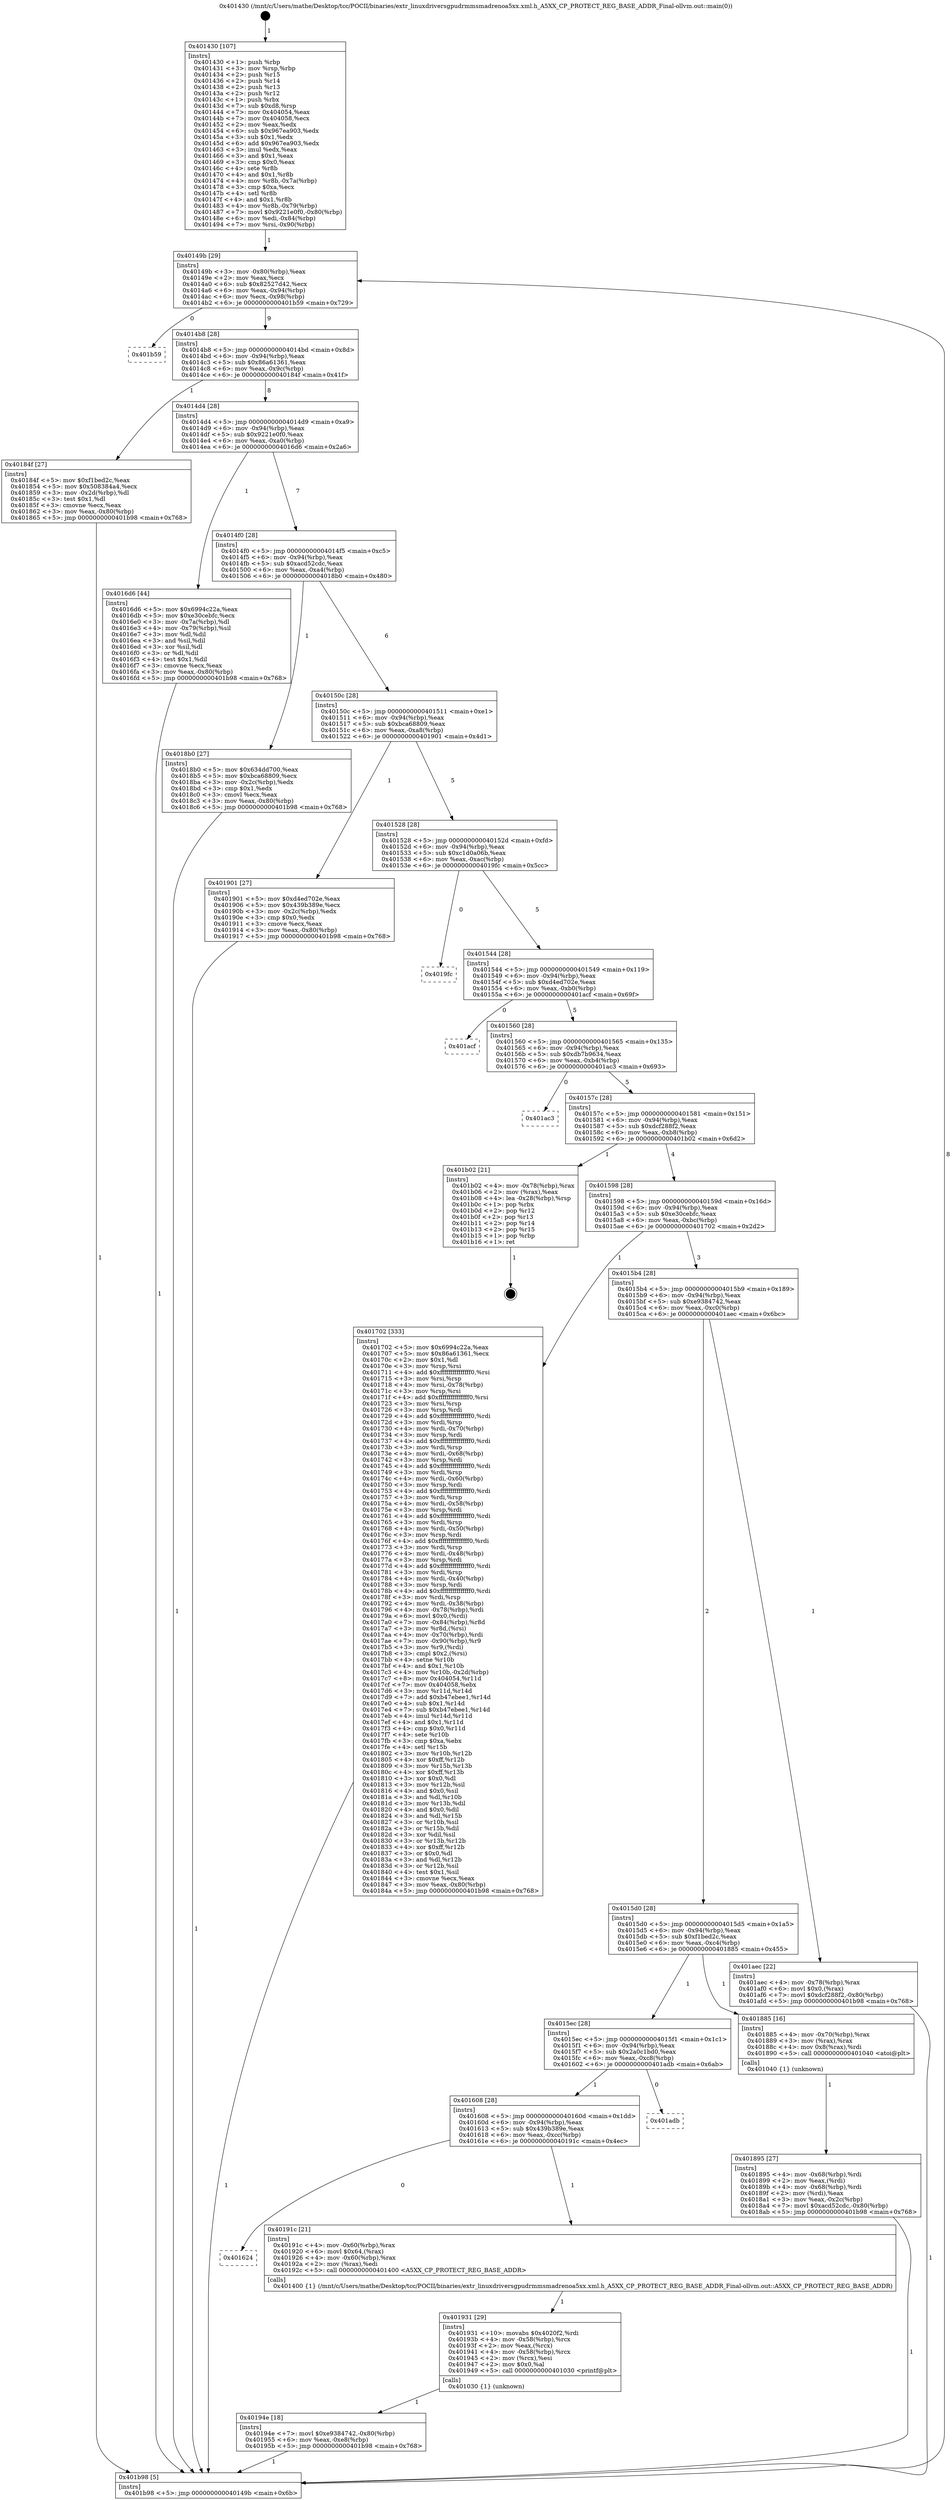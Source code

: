 digraph "0x401430" {
  label = "0x401430 (/mnt/c/Users/mathe/Desktop/tcc/POCII/binaries/extr_linuxdriversgpudrmmsmadrenoa5xx.xml.h_A5XX_CP_PROTECT_REG_BASE_ADDR_Final-ollvm.out::main(0))"
  labelloc = "t"
  node[shape=record]

  Entry [label="",width=0.3,height=0.3,shape=circle,fillcolor=black,style=filled]
  "0x40149b" [label="{
     0x40149b [29]\l
     | [instrs]\l
     &nbsp;&nbsp;0x40149b \<+3\>: mov -0x80(%rbp),%eax\l
     &nbsp;&nbsp;0x40149e \<+2\>: mov %eax,%ecx\l
     &nbsp;&nbsp;0x4014a0 \<+6\>: sub $0x82527d42,%ecx\l
     &nbsp;&nbsp;0x4014a6 \<+6\>: mov %eax,-0x94(%rbp)\l
     &nbsp;&nbsp;0x4014ac \<+6\>: mov %ecx,-0x98(%rbp)\l
     &nbsp;&nbsp;0x4014b2 \<+6\>: je 0000000000401b59 \<main+0x729\>\l
  }"]
  "0x401b59" [label="{
     0x401b59\l
  }", style=dashed]
  "0x4014b8" [label="{
     0x4014b8 [28]\l
     | [instrs]\l
     &nbsp;&nbsp;0x4014b8 \<+5\>: jmp 00000000004014bd \<main+0x8d\>\l
     &nbsp;&nbsp;0x4014bd \<+6\>: mov -0x94(%rbp),%eax\l
     &nbsp;&nbsp;0x4014c3 \<+5\>: sub $0x86a61361,%eax\l
     &nbsp;&nbsp;0x4014c8 \<+6\>: mov %eax,-0x9c(%rbp)\l
     &nbsp;&nbsp;0x4014ce \<+6\>: je 000000000040184f \<main+0x41f\>\l
  }"]
  Exit [label="",width=0.3,height=0.3,shape=circle,fillcolor=black,style=filled,peripheries=2]
  "0x40184f" [label="{
     0x40184f [27]\l
     | [instrs]\l
     &nbsp;&nbsp;0x40184f \<+5\>: mov $0xf1bed2c,%eax\l
     &nbsp;&nbsp;0x401854 \<+5\>: mov $0x508384a4,%ecx\l
     &nbsp;&nbsp;0x401859 \<+3\>: mov -0x2d(%rbp),%dl\l
     &nbsp;&nbsp;0x40185c \<+3\>: test $0x1,%dl\l
     &nbsp;&nbsp;0x40185f \<+3\>: cmovne %ecx,%eax\l
     &nbsp;&nbsp;0x401862 \<+3\>: mov %eax,-0x80(%rbp)\l
     &nbsp;&nbsp;0x401865 \<+5\>: jmp 0000000000401b98 \<main+0x768\>\l
  }"]
  "0x4014d4" [label="{
     0x4014d4 [28]\l
     | [instrs]\l
     &nbsp;&nbsp;0x4014d4 \<+5\>: jmp 00000000004014d9 \<main+0xa9\>\l
     &nbsp;&nbsp;0x4014d9 \<+6\>: mov -0x94(%rbp),%eax\l
     &nbsp;&nbsp;0x4014df \<+5\>: sub $0x9221e0f0,%eax\l
     &nbsp;&nbsp;0x4014e4 \<+6\>: mov %eax,-0xa0(%rbp)\l
     &nbsp;&nbsp;0x4014ea \<+6\>: je 00000000004016d6 \<main+0x2a6\>\l
  }"]
  "0x40194e" [label="{
     0x40194e [18]\l
     | [instrs]\l
     &nbsp;&nbsp;0x40194e \<+7\>: movl $0xe9384742,-0x80(%rbp)\l
     &nbsp;&nbsp;0x401955 \<+6\>: mov %eax,-0xe8(%rbp)\l
     &nbsp;&nbsp;0x40195b \<+5\>: jmp 0000000000401b98 \<main+0x768\>\l
  }"]
  "0x4016d6" [label="{
     0x4016d6 [44]\l
     | [instrs]\l
     &nbsp;&nbsp;0x4016d6 \<+5\>: mov $0x6994c22a,%eax\l
     &nbsp;&nbsp;0x4016db \<+5\>: mov $0xe30cebfc,%ecx\l
     &nbsp;&nbsp;0x4016e0 \<+3\>: mov -0x7a(%rbp),%dl\l
     &nbsp;&nbsp;0x4016e3 \<+4\>: mov -0x79(%rbp),%sil\l
     &nbsp;&nbsp;0x4016e7 \<+3\>: mov %dl,%dil\l
     &nbsp;&nbsp;0x4016ea \<+3\>: and %sil,%dil\l
     &nbsp;&nbsp;0x4016ed \<+3\>: xor %sil,%dl\l
     &nbsp;&nbsp;0x4016f0 \<+3\>: or %dl,%dil\l
     &nbsp;&nbsp;0x4016f3 \<+4\>: test $0x1,%dil\l
     &nbsp;&nbsp;0x4016f7 \<+3\>: cmovne %ecx,%eax\l
     &nbsp;&nbsp;0x4016fa \<+3\>: mov %eax,-0x80(%rbp)\l
     &nbsp;&nbsp;0x4016fd \<+5\>: jmp 0000000000401b98 \<main+0x768\>\l
  }"]
  "0x4014f0" [label="{
     0x4014f0 [28]\l
     | [instrs]\l
     &nbsp;&nbsp;0x4014f0 \<+5\>: jmp 00000000004014f5 \<main+0xc5\>\l
     &nbsp;&nbsp;0x4014f5 \<+6\>: mov -0x94(%rbp),%eax\l
     &nbsp;&nbsp;0x4014fb \<+5\>: sub $0xacd52cdc,%eax\l
     &nbsp;&nbsp;0x401500 \<+6\>: mov %eax,-0xa4(%rbp)\l
     &nbsp;&nbsp;0x401506 \<+6\>: je 00000000004018b0 \<main+0x480\>\l
  }"]
  "0x401b98" [label="{
     0x401b98 [5]\l
     | [instrs]\l
     &nbsp;&nbsp;0x401b98 \<+5\>: jmp 000000000040149b \<main+0x6b\>\l
  }"]
  "0x401430" [label="{
     0x401430 [107]\l
     | [instrs]\l
     &nbsp;&nbsp;0x401430 \<+1\>: push %rbp\l
     &nbsp;&nbsp;0x401431 \<+3\>: mov %rsp,%rbp\l
     &nbsp;&nbsp;0x401434 \<+2\>: push %r15\l
     &nbsp;&nbsp;0x401436 \<+2\>: push %r14\l
     &nbsp;&nbsp;0x401438 \<+2\>: push %r13\l
     &nbsp;&nbsp;0x40143a \<+2\>: push %r12\l
     &nbsp;&nbsp;0x40143c \<+1\>: push %rbx\l
     &nbsp;&nbsp;0x40143d \<+7\>: sub $0xd8,%rsp\l
     &nbsp;&nbsp;0x401444 \<+7\>: mov 0x404054,%eax\l
     &nbsp;&nbsp;0x40144b \<+7\>: mov 0x404058,%ecx\l
     &nbsp;&nbsp;0x401452 \<+2\>: mov %eax,%edx\l
     &nbsp;&nbsp;0x401454 \<+6\>: sub $0x967ea903,%edx\l
     &nbsp;&nbsp;0x40145a \<+3\>: sub $0x1,%edx\l
     &nbsp;&nbsp;0x40145d \<+6\>: add $0x967ea903,%edx\l
     &nbsp;&nbsp;0x401463 \<+3\>: imul %edx,%eax\l
     &nbsp;&nbsp;0x401466 \<+3\>: and $0x1,%eax\l
     &nbsp;&nbsp;0x401469 \<+3\>: cmp $0x0,%eax\l
     &nbsp;&nbsp;0x40146c \<+4\>: sete %r8b\l
     &nbsp;&nbsp;0x401470 \<+4\>: and $0x1,%r8b\l
     &nbsp;&nbsp;0x401474 \<+4\>: mov %r8b,-0x7a(%rbp)\l
     &nbsp;&nbsp;0x401478 \<+3\>: cmp $0xa,%ecx\l
     &nbsp;&nbsp;0x40147b \<+4\>: setl %r8b\l
     &nbsp;&nbsp;0x40147f \<+4\>: and $0x1,%r8b\l
     &nbsp;&nbsp;0x401483 \<+4\>: mov %r8b,-0x79(%rbp)\l
     &nbsp;&nbsp;0x401487 \<+7\>: movl $0x9221e0f0,-0x80(%rbp)\l
     &nbsp;&nbsp;0x40148e \<+6\>: mov %edi,-0x84(%rbp)\l
     &nbsp;&nbsp;0x401494 \<+7\>: mov %rsi,-0x90(%rbp)\l
  }"]
  "0x401931" [label="{
     0x401931 [29]\l
     | [instrs]\l
     &nbsp;&nbsp;0x401931 \<+10\>: movabs $0x4020f2,%rdi\l
     &nbsp;&nbsp;0x40193b \<+4\>: mov -0x58(%rbp),%rcx\l
     &nbsp;&nbsp;0x40193f \<+2\>: mov %eax,(%rcx)\l
     &nbsp;&nbsp;0x401941 \<+4\>: mov -0x58(%rbp),%rcx\l
     &nbsp;&nbsp;0x401945 \<+2\>: mov (%rcx),%esi\l
     &nbsp;&nbsp;0x401947 \<+2\>: mov $0x0,%al\l
     &nbsp;&nbsp;0x401949 \<+5\>: call 0000000000401030 \<printf@plt\>\l
     | [calls]\l
     &nbsp;&nbsp;0x401030 \{1\} (unknown)\l
  }"]
  "0x4018b0" [label="{
     0x4018b0 [27]\l
     | [instrs]\l
     &nbsp;&nbsp;0x4018b0 \<+5\>: mov $0x634dd700,%eax\l
     &nbsp;&nbsp;0x4018b5 \<+5\>: mov $0xbca68809,%ecx\l
     &nbsp;&nbsp;0x4018ba \<+3\>: mov -0x2c(%rbp),%edx\l
     &nbsp;&nbsp;0x4018bd \<+3\>: cmp $0x1,%edx\l
     &nbsp;&nbsp;0x4018c0 \<+3\>: cmovl %ecx,%eax\l
     &nbsp;&nbsp;0x4018c3 \<+3\>: mov %eax,-0x80(%rbp)\l
     &nbsp;&nbsp;0x4018c6 \<+5\>: jmp 0000000000401b98 \<main+0x768\>\l
  }"]
  "0x40150c" [label="{
     0x40150c [28]\l
     | [instrs]\l
     &nbsp;&nbsp;0x40150c \<+5\>: jmp 0000000000401511 \<main+0xe1\>\l
     &nbsp;&nbsp;0x401511 \<+6\>: mov -0x94(%rbp),%eax\l
     &nbsp;&nbsp;0x401517 \<+5\>: sub $0xbca68809,%eax\l
     &nbsp;&nbsp;0x40151c \<+6\>: mov %eax,-0xa8(%rbp)\l
     &nbsp;&nbsp;0x401522 \<+6\>: je 0000000000401901 \<main+0x4d1\>\l
  }"]
  "0x401624" [label="{
     0x401624\l
  }", style=dashed]
  "0x401901" [label="{
     0x401901 [27]\l
     | [instrs]\l
     &nbsp;&nbsp;0x401901 \<+5\>: mov $0xd4ed702e,%eax\l
     &nbsp;&nbsp;0x401906 \<+5\>: mov $0x439b389e,%ecx\l
     &nbsp;&nbsp;0x40190b \<+3\>: mov -0x2c(%rbp),%edx\l
     &nbsp;&nbsp;0x40190e \<+3\>: cmp $0x0,%edx\l
     &nbsp;&nbsp;0x401911 \<+3\>: cmove %ecx,%eax\l
     &nbsp;&nbsp;0x401914 \<+3\>: mov %eax,-0x80(%rbp)\l
     &nbsp;&nbsp;0x401917 \<+5\>: jmp 0000000000401b98 \<main+0x768\>\l
  }"]
  "0x401528" [label="{
     0x401528 [28]\l
     | [instrs]\l
     &nbsp;&nbsp;0x401528 \<+5\>: jmp 000000000040152d \<main+0xfd\>\l
     &nbsp;&nbsp;0x40152d \<+6\>: mov -0x94(%rbp),%eax\l
     &nbsp;&nbsp;0x401533 \<+5\>: sub $0xc1d0a06b,%eax\l
     &nbsp;&nbsp;0x401538 \<+6\>: mov %eax,-0xac(%rbp)\l
     &nbsp;&nbsp;0x40153e \<+6\>: je 00000000004019fc \<main+0x5cc\>\l
  }"]
  "0x40191c" [label="{
     0x40191c [21]\l
     | [instrs]\l
     &nbsp;&nbsp;0x40191c \<+4\>: mov -0x60(%rbp),%rax\l
     &nbsp;&nbsp;0x401920 \<+6\>: movl $0x64,(%rax)\l
     &nbsp;&nbsp;0x401926 \<+4\>: mov -0x60(%rbp),%rax\l
     &nbsp;&nbsp;0x40192a \<+2\>: mov (%rax),%edi\l
     &nbsp;&nbsp;0x40192c \<+5\>: call 0000000000401400 \<A5XX_CP_PROTECT_REG_BASE_ADDR\>\l
     | [calls]\l
     &nbsp;&nbsp;0x401400 \{1\} (/mnt/c/Users/mathe/Desktop/tcc/POCII/binaries/extr_linuxdriversgpudrmmsmadrenoa5xx.xml.h_A5XX_CP_PROTECT_REG_BASE_ADDR_Final-ollvm.out::A5XX_CP_PROTECT_REG_BASE_ADDR)\l
  }"]
  "0x4019fc" [label="{
     0x4019fc\l
  }", style=dashed]
  "0x401544" [label="{
     0x401544 [28]\l
     | [instrs]\l
     &nbsp;&nbsp;0x401544 \<+5\>: jmp 0000000000401549 \<main+0x119\>\l
     &nbsp;&nbsp;0x401549 \<+6\>: mov -0x94(%rbp),%eax\l
     &nbsp;&nbsp;0x40154f \<+5\>: sub $0xd4ed702e,%eax\l
     &nbsp;&nbsp;0x401554 \<+6\>: mov %eax,-0xb0(%rbp)\l
     &nbsp;&nbsp;0x40155a \<+6\>: je 0000000000401acf \<main+0x69f\>\l
  }"]
  "0x401608" [label="{
     0x401608 [28]\l
     | [instrs]\l
     &nbsp;&nbsp;0x401608 \<+5\>: jmp 000000000040160d \<main+0x1dd\>\l
     &nbsp;&nbsp;0x40160d \<+6\>: mov -0x94(%rbp),%eax\l
     &nbsp;&nbsp;0x401613 \<+5\>: sub $0x439b389e,%eax\l
     &nbsp;&nbsp;0x401618 \<+6\>: mov %eax,-0xcc(%rbp)\l
     &nbsp;&nbsp;0x40161e \<+6\>: je 000000000040191c \<main+0x4ec\>\l
  }"]
  "0x401acf" [label="{
     0x401acf\l
  }", style=dashed]
  "0x401560" [label="{
     0x401560 [28]\l
     | [instrs]\l
     &nbsp;&nbsp;0x401560 \<+5\>: jmp 0000000000401565 \<main+0x135\>\l
     &nbsp;&nbsp;0x401565 \<+6\>: mov -0x94(%rbp),%eax\l
     &nbsp;&nbsp;0x40156b \<+5\>: sub $0xdb7b9634,%eax\l
     &nbsp;&nbsp;0x401570 \<+6\>: mov %eax,-0xb4(%rbp)\l
     &nbsp;&nbsp;0x401576 \<+6\>: je 0000000000401ac3 \<main+0x693\>\l
  }"]
  "0x401adb" [label="{
     0x401adb\l
  }", style=dashed]
  "0x401ac3" [label="{
     0x401ac3\l
  }", style=dashed]
  "0x40157c" [label="{
     0x40157c [28]\l
     | [instrs]\l
     &nbsp;&nbsp;0x40157c \<+5\>: jmp 0000000000401581 \<main+0x151\>\l
     &nbsp;&nbsp;0x401581 \<+6\>: mov -0x94(%rbp),%eax\l
     &nbsp;&nbsp;0x401587 \<+5\>: sub $0xdcf288f2,%eax\l
     &nbsp;&nbsp;0x40158c \<+6\>: mov %eax,-0xb8(%rbp)\l
     &nbsp;&nbsp;0x401592 \<+6\>: je 0000000000401b02 \<main+0x6d2\>\l
  }"]
  "0x401895" [label="{
     0x401895 [27]\l
     | [instrs]\l
     &nbsp;&nbsp;0x401895 \<+4\>: mov -0x68(%rbp),%rdi\l
     &nbsp;&nbsp;0x401899 \<+2\>: mov %eax,(%rdi)\l
     &nbsp;&nbsp;0x40189b \<+4\>: mov -0x68(%rbp),%rdi\l
     &nbsp;&nbsp;0x40189f \<+2\>: mov (%rdi),%eax\l
     &nbsp;&nbsp;0x4018a1 \<+3\>: mov %eax,-0x2c(%rbp)\l
     &nbsp;&nbsp;0x4018a4 \<+7\>: movl $0xacd52cdc,-0x80(%rbp)\l
     &nbsp;&nbsp;0x4018ab \<+5\>: jmp 0000000000401b98 \<main+0x768\>\l
  }"]
  "0x401b02" [label="{
     0x401b02 [21]\l
     | [instrs]\l
     &nbsp;&nbsp;0x401b02 \<+4\>: mov -0x78(%rbp),%rax\l
     &nbsp;&nbsp;0x401b06 \<+2\>: mov (%rax),%eax\l
     &nbsp;&nbsp;0x401b08 \<+4\>: lea -0x28(%rbp),%rsp\l
     &nbsp;&nbsp;0x401b0c \<+1\>: pop %rbx\l
     &nbsp;&nbsp;0x401b0d \<+2\>: pop %r12\l
     &nbsp;&nbsp;0x401b0f \<+2\>: pop %r13\l
     &nbsp;&nbsp;0x401b11 \<+2\>: pop %r14\l
     &nbsp;&nbsp;0x401b13 \<+2\>: pop %r15\l
     &nbsp;&nbsp;0x401b15 \<+1\>: pop %rbp\l
     &nbsp;&nbsp;0x401b16 \<+1\>: ret\l
  }"]
  "0x401598" [label="{
     0x401598 [28]\l
     | [instrs]\l
     &nbsp;&nbsp;0x401598 \<+5\>: jmp 000000000040159d \<main+0x16d\>\l
     &nbsp;&nbsp;0x40159d \<+6\>: mov -0x94(%rbp),%eax\l
     &nbsp;&nbsp;0x4015a3 \<+5\>: sub $0xe30cebfc,%eax\l
     &nbsp;&nbsp;0x4015a8 \<+6\>: mov %eax,-0xbc(%rbp)\l
     &nbsp;&nbsp;0x4015ae \<+6\>: je 0000000000401702 \<main+0x2d2\>\l
  }"]
  "0x4015ec" [label="{
     0x4015ec [28]\l
     | [instrs]\l
     &nbsp;&nbsp;0x4015ec \<+5\>: jmp 00000000004015f1 \<main+0x1c1\>\l
     &nbsp;&nbsp;0x4015f1 \<+6\>: mov -0x94(%rbp),%eax\l
     &nbsp;&nbsp;0x4015f7 \<+5\>: sub $0x2a0c1bd0,%eax\l
     &nbsp;&nbsp;0x4015fc \<+6\>: mov %eax,-0xc8(%rbp)\l
     &nbsp;&nbsp;0x401602 \<+6\>: je 0000000000401adb \<main+0x6ab\>\l
  }"]
  "0x401702" [label="{
     0x401702 [333]\l
     | [instrs]\l
     &nbsp;&nbsp;0x401702 \<+5\>: mov $0x6994c22a,%eax\l
     &nbsp;&nbsp;0x401707 \<+5\>: mov $0x86a61361,%ecx\l
     &nbsp;&nbsp;0x40170c \<+2\>: mov $0x1,%dl\l
     &nbsp;&nbsp;0x40170e \<+3\>: mov %rsp,%rsi\l
     &nbsp;&nbsp;0x401711 \<+4\>: add $0xfffffffffffffff0,%rsi\l
     &nbsp;&nbsp;0x401715 \<+3\>: mov %rsi,%rsp\l
     &nbsp;&nbsp;0x401718 \<+4\>: mov %rsi,-0x78(%rbp)\l
     &nbsp;&nbsp;0x40171c \<+3\>: mov %rsp,%rsi\l
     &nbsp;&nbsp;0x40171f \<+4\>: add $0xfffffffffffffff0,%rsi\l
     &nbsp;&nbsp;0x401723 \<+3\>: mov %rsi,%rsp\l
     &nbsp;&nbsp;0x401726 \<+3\>: mov %rsp,%rdi\l
     &nbsp;&nbsp;0x401729 \<+4\>: add $0xfffffffffffffff0,%rdi\l
     &nbsp;&nbsp;0x40172d \<+3\>: mov %rdi,%rsp\l
     &nbsp;&nbsp;0x401730 \<+4\>: mov %rdi,-0x70(%rbp)\l
     &nbsp;&nbsp;0x401734 \<+3\>: mov %rsp,%rdi\l
     &nbsp;&nbsp;0x401737 \<+4\>: add $0xfffffffffffffff0,%rdi\l
     &nbsp;&nbsp;0x40173b \<+3\>: mov %rdi,%rsp\l
     &nbsp;&nbsp;0x40173e \<+4\>: mov %rdi,-0x68(%rbp)\l
     &nbsp;&nbsp;0x401742 \<+3\>: mov %rsp,%rdi\l
     &nbsp;&nbsp;0x401745 \<+4\>: add $0xfffffffffffffff0,%rdi\l
     &nbsp;&nbsp;0x401749 \<+3\>: mov %rdi,%rsp\l
     &nbsp;&nbsp;0x40174c \<+4\>: mov %rdi,-0x60(%rbp)\l
     &nbsp;&nbsp;0x401750 \<+3\>: mov %rsp,%rdi\l
     &nbsp;&nbsp;0x401753 \<+4\>: add $0xfffffffffffffff0,%rdi\l
     &nbsp;&nbsp;0x401757 \<+3\>: mov %rdi,%rsp\l
     &nbsp;&nbsp;0x40175a \<+4\>: mov %rdi,-0x58(%rbp)\l
     &nbsp;&nbsp;0x40175e \<+3\>: mov %rsp,%rdi\l
     &nbsp;&nbsp;0x401761 \<+4\>: add $0xfffffffffffffff0,%rdi\l
     &nbsp;&nbsp;0x401765 \<+3\>: mov %rdi,%rsp\l
     &nbsp;&nbsp;0x401768 \<+4\>: mov %rdi,-0x50(%rbp)\l
     &nbsp;&nbsp;0x40176c \<+3\>: mov %rsp,%rdi\l
     &nbsp;&nbsp;0x40176f \<+4\>: add $0xfffffffffffffff0,%rdi\l
     &nbsp;&nbsp;0x401773 \<+3\>: mov %rdi,%rsp\l
     &nbsp;&nbsp;0x401776 \<+4\>: mov %rdi,-0x48(%rbp)\l
     &nbsp;&nbsp;0x40177a \<+3\>: mov %rsp,%rdi\l
     &nbsp;&nbsp;0x40177d \<+4\>: add $0xfffffffffffffff0,%rdi\l
     &nbsp;&nbsp;0x401781 \<+3\>: mov %rdi,%rsp\l
     &nbsp;&nbsp;0x401784 \<+4\>: mov %rdi,-0x40(%rbp)\l
     &nbsp;&nbsp;0x401788 \<+3\>: mov %rsp,%rdi\l
     &nbsp;&nbsp;0x40178b \<+4\>: add $0xfffffffffffffff0,%rdi\l
     &nbsp;&nbsp;0x40178f \<+3\>: mov %rdi,%rsp\l
     &nbsp;&nbsp;0x401792 \<+4\>: mov %rdi,-0x38(%rbp)\l
     &nbsp;&nbsp;0x401796 \<+4\>: mov -0x78(%rbp),%rdi\l
     &nbsp;&nbsp;0x40179a \<+6\>: movl $0x0,(%rdi)\l
     &nbsp;&nbsp;0x4017a0 \<+7\>: mov -0x84(%rbp),%r8d\l
     &nbsp;&nbsp;0x4017a7 \<+3\>: mov %r8d,(%rsi)\l
     &nbsp;&nbsp;0x4017aa \<+4\>: mov -0x70(%rbp),%rdi\l
     &nbsp;&nbsp;0x4017ae \<+7\>: mov -0x90(%rbp),%r9\l
     &nbsp;&nbsp;0x4017b5 \<+3\>: mov %r9,(%rdi)\l
     &nbsp;&nbsp;0x4017b8 \<+3\>: cmpl $0x2,(%rsi)\l
     &nbsp;&nbsp;0x4017bb \<+4\>: setne %r10b\l
     &nbsp;&nbsp;0x4017bf \<+4\>: and $0x1,%r10b\l
     &nbsp;&nbsp;0x4017c3 \<+4\>: mov %r10b,-0x2d(%rbp)\l
     &nbsp;&nbsp;0x4017c7 \<+8\>: mov 0x404054,%r11d\l
     &nbsp;&nbsp;0x4017cf \<+7\>: mov 0x404058,%ebx\l
     &nbsp;&nbsp;0x4017d6 \<+3\>: mov %r11d,%r14d\l
     &nbsp;&nbsp;0x4017d9 \<+7\>: add $0xb47ebee1,%r14d\l
     &nbsp;&nbsp;0x4017e0 \<+4\>: sub $0x1,%r14d\l
     &nbsp;&nbsp;0x4017e4 \<+7\>: sub $0xb47ebee1,%r14d\l
     &nbsp;&nbsp;0x4017eb \<+4\>: imul %r14d,%r11d\l
     &nbsp;&nbsp;0x4017ef \<+4\>: and $0x1,%r11d\l
     &nbsp;&nbsp;0x4017f3 \<+4\>: cmp $0x0,%r11d\l
     &nbsp;&nbsp;0x4017f7 \<+4\>: sete %r10b\l
     &nbsp;&nbsp;0x4017fb \<+3\>: cmp $0xa,%ebx\l
     &nbsp;&nbsp;0x4017fe \<+4\>: setl %r15b\l
     &nbsp;&nbsp;0x401802 \<+3\>: mov %r10b,%r12b\l
     &nbsp;&nbsp;0x401805 \<+4\>: xor $0xff,%r12b\l
     &nbsp;&nbsp;0x401809 \<+3\>: mov %r15b,%r13b\l
     &nbsp;&nbsp;0x40180c \<+4\>: xor $0xff,%r13b\l
     &nbsp;&nbsp;0x401810 \<+3\>: xor $0x0,%dl\l
     &nbsp;&nbsp;0x401813 \<+3\>: mov %r12b,%sil\l
     &nbsp;&nbsp;0x401816 \<+4\>: and $0x0,%sil\l
     &nbsp;&nbsp;0x40181a \<+3\>: and %dl,%r10b\l
     &nbsp;&nbsp;0x40181d \<+3\>: mov %r13b,%dil\l
     &nbsp;&nbsp;0x401820 \<+4\>: and $0x0,%dil\l
     &nbsp;&nbsp;0x401824 \<+3\>: and %dl,%r15b\l
     &nbsp;&nbsp;0x401827 \<+3\>: or %r10b,%sil\l
     &nbsp;&nbsp;0x40182a \<+3\>: or %r15b,%dil\l
     &nbsp;&nbsp;0x40182d \<+3\>: xor %dil,%sil\l
     &nbsp;&nbsp;0x401830 \<+3\>: or %r13b,%r12b\l
     &nbsp;&nbsp;0x401833 \<+4\>: xor $0xff,%r12b\l
     &nbsp;&nbsp;0x401837 \<+3\>: or $0x0,%dl\l
     &nbsp;&nbsp;0x40183a \<+3\>: and %dl,%r12b\l
     &nbsp;&nbsp;0x40183d \<+3\>: or %r12b,%sil\l
     &nbsp;&nbsp;0x401840 \<+4\>: test $0x1,%sil\l
     &nbsp;&nbsp;0x401844 \<+3\>: cmovne %ecx,%eax\l
     &nbsp;&nbsp;0x401847 \<+3\>: mov %eax,-0x80(%rbp)\l
     &nbsp;&nbsp;0x40184a \<+5\>: jmp 0000000000401b98 \<main+0x768\>\l
  }"]
  "0x4015b4" [label="{
     0x4015b4 [28]\l
     | [instrs]\l
     &nbsp;&nbsp;0x4015b4 \<+5\>: jmp 00000000004015b9 \<main+0x189\>\l
     &nbsp;&nbsp;0x4015b9 \<+6\>: mov -0x94(%rbp),%eax\l
     &nbsp;&nbsp;0x4015bf \<+5\>: sub $0xe9384742,%eax\l
     &nbsp;&nbsp;0x4015c4 \<+6\>: mov %eax,-0xc0(%rbp)\l
     &nbsp;&nbsp;0x4015ca \<+6\>: je 0000000000401aec \<main+0x6bc\>\l
  }"]
  "0x401885" [label="{
     0x401885 [16]\l
     | [instrs]\l
     &nbsp;&nbsp;0x401885 \<+4\>: mov -0x70(%rbp),%rax\l
     &nbsp;&nbsp;0x401889 \<+3\>: mov (%rax),%rax\l
     &nbsp;&nbsp;0x40188c \<+4\>: mov 0x8(%rax),%rdi\l
     &nbsp;&nbsp;0x401890 \<+5\>: call 0000000000401040 \<atoi@plt\>\l
     | [calls]\l
     &nbsp;&nbsp;0x401040 \{1\} (unknown)\l
  }"]
  "0x4015d0" [label="{
     0x4015d0 [28]\l
     | [instrs]\l
     &nbsp;&nbsp;0x4015d0 \<+5\>: jmp 00000000004015d5 \<main+0x1a5\>\l
     &nbsp;&nbsp;0x4015d5 \<+6\>: mov -0x94(%rbp),%eax\l
     &nbsp;&nbsp;0x4015db \<+5\>: sub $0xf1bed2c,%eax\l
     &nbsp;&nbsp;0x4015e0 \<+6\>: mov %eax,-0xc4(%rbp)\l
     &nbsp;&nbsp;0x4015e6 \<+6\>: je 0000000000401885 \<main+0x455\>\l
  }"]
  "0x401aec" [label="{
     0x401aec [22]\l
     | [instrs]\l
     &nbsp;&nbsp;0x401aec \<+4\>: mov -0x78(%rbp),%rax\l
     &nbsp;&nbsp;0x401af0 \<+6\>: movl $0x0,(%rax)\l
     &nbsp;&nbsp;0x401af6 \<+7\>: movl $0xdcf288f2,-0x80(%rbp)\l
     &nbsp;&nbsp;0x401afd \<+5\>: jmp 0000000000401b98 \<main+0x768\>\l
  }"]
  Entry -> "0x401430" [label=" 1"]
  "0x40149b" -> "0x401b59" [label=" 0"]
  "0x40149b" -> "0x4014b8" [label=" 9"]
  "0x401b02" -> Exit [label=" 1"]
  "0x4014b8" -> "0x40184f" [label=" 1"]
  "0x4014b8" -> "0x4014d4" [label=" 8"]
  "0x401aec" -> "0x401b98" [label=" 1"]
  "0x4014d4" -> "0x4016d6" [label=" 1"]
  "0x4014d4" -> "0x4014f0" [label=" 7"]
  "0x4016d6" -> "0x401b98" [label=" 1"]
  "0x401430" -> "0x40149b" [label=" 1"]
  "0x401b98" -> "0x40149b" [label=" 8"]
  "0x40194e" -> "0x401b98" [label=" 1"]
  "0x4014f0" -> "0x4018b0" [label=" 1"]
  "0x4014f0" -> "0x40150c" [label=" 6"]
  "0x401931" -> "0x40194e" [label=" 1"]
  "0x40150c" -> "0x401901" [label=" 1"]
  "0x40150c" -> "0x401528" [label=" 5"]
  "0x40191c" -> "0x401931" [label=" 1"]
  "0x401528" -> "0x4019fc" [label=" 0"]
  "0x401528" -> "0x401544" [label=" 5"]
  "0x401608" -> "0x401624" [label=" 0"]
  "0x401544" -> "0x401acf" [label=" 0"]
  "0x401544" -> "0x401560" [label=" 5"]
  "0x401608" -> "0x40191c" [label=" 1"]
  "0x401560" -> "0x401ac3" [label=" 0"]
  "0x401560" -> "0x40157c" [label=" 5"]
  "0x4015ec" -> "0x401608" [label=" 1"]
  "0x40157c" -> "0x401b02" [label=" 1"]
  "0x40157c" -> "0x401598" [label=" 4"]
  "0x4015ec" -> "0x401adb" [label=" 0"]
  "0x401598" -> "0x401702" [label=" 1"]
  "0x401598" -> "0x4015b4" [label=" 3"]
  "0x401901" -> "0x401b98" [label=" 1"]
  "0x401702" -> "0x401b98" [label=" 1"]
  "0x40184f" -> "0x401b98" [label=" 1"]
  "0x4018b0" -> "0x401b98" [label=" 1"]
  "0x4015b4" -> "0x401aec" [label=" 1"]
  "0x4015b4" -> "0x4015d0" [label=" 2"]
  "0x401895" -> "0x401b98" [label=" 1"]
  "0x4015d0" -> "0x401885" [label=" 1"]
  "0x4015d0" -> "0x4015ec" [label=" 1"]
  "0x401885" -> "0x401895" [label=" 1"]
}
